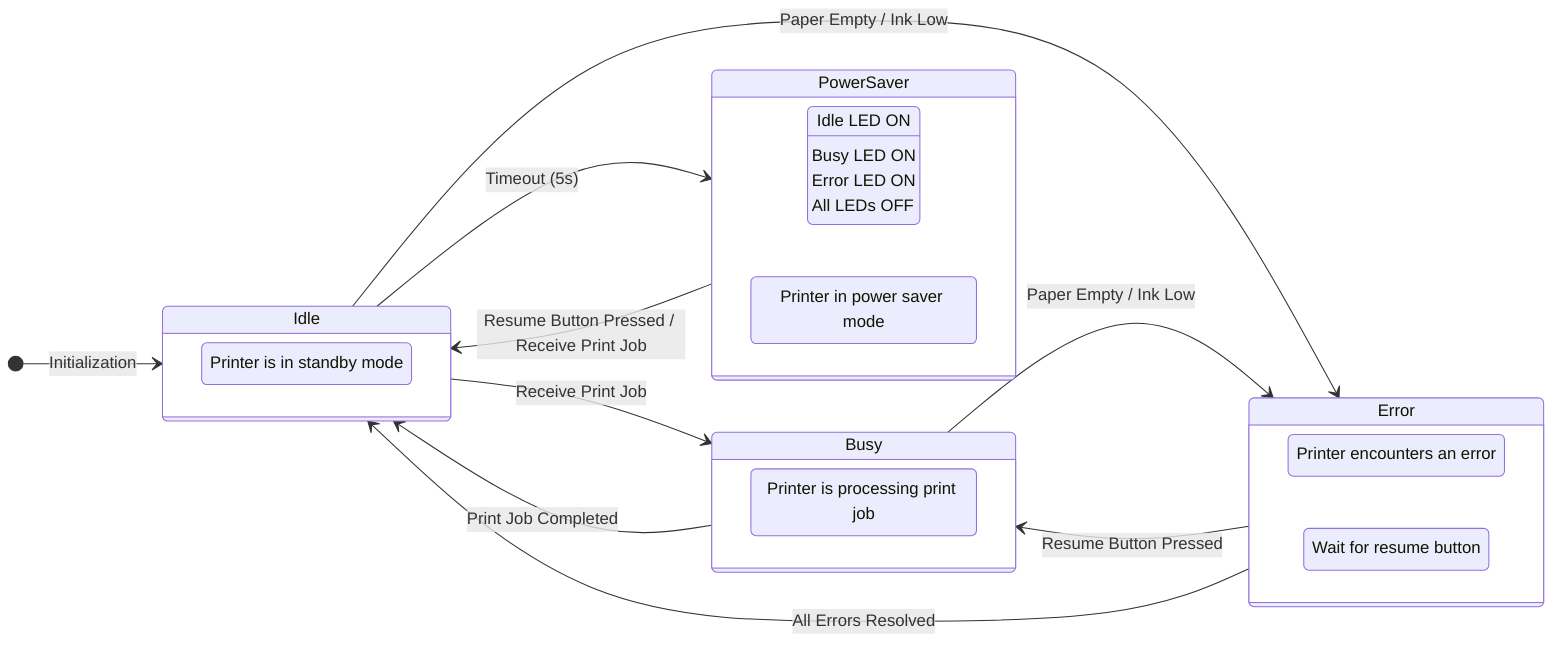 stateDiagram-v2
    direction LR
    [*] --> Idle : Initialization
    Idle --> Busy : Receive Print Job
    Idle --> PowerSaver : Timeout (5s)
    Idle --> Error : Paper Empty / Ink Low

    Busy --> Error : Paper Empty / Ink Low
    Busy --> Idle : Print Job Completed

    Error --> Busy : Resume Button Pressed
    Error --> Idle : All Errors Resolved

    PowerSaver --> Idle : Resume Button Pressed / Receive Print Job

    state Idle {
        direction LR
        IDLE_STATE: Printer is in standby mode
        LED: Idle LED ON
    }
    state Busy {
        direction LR
        BUSY_STATE: Printer is processing print job
        LED: Busy LED ON
    }
    state Error {
        direction LR
        ERROR_STATE: Printer encounters an error
        LED: Error LED ON
        Action: Wait for resume button
    }
    state PowerSaver {
        direction LR
        POWER_SAVER_STATE: Printer in power saver mode
        LED: All LEDs OFF
    }